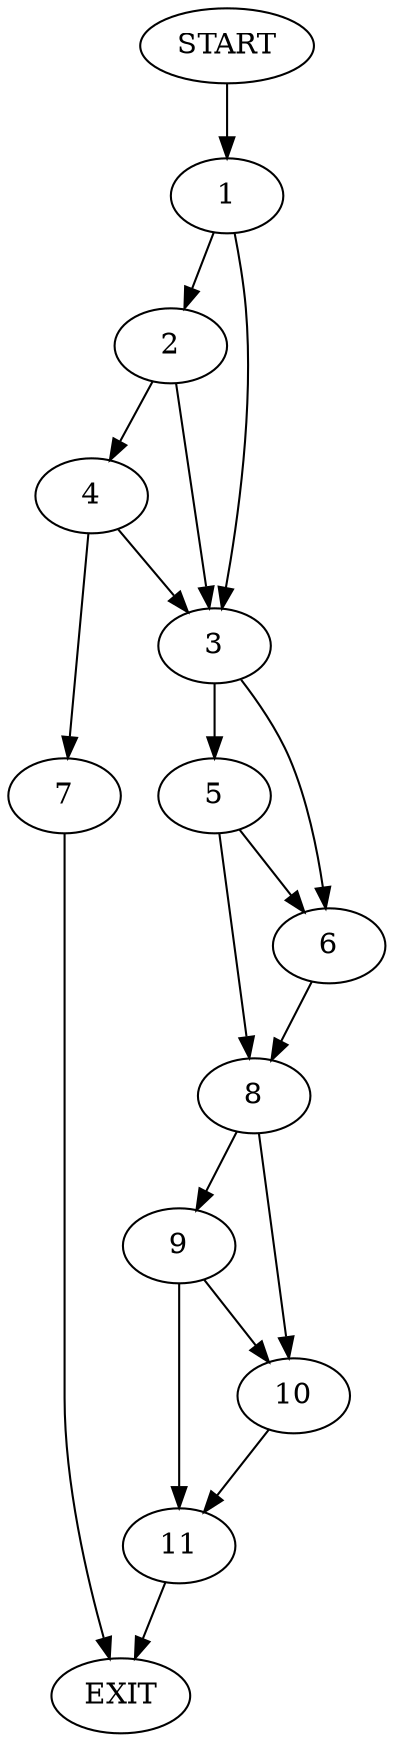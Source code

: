 digraph {
0 [label="START"]
12 [label="EXIT"]
0 -> 1
1 -> 2
1 -> 3
2 -> 4
2 -> 3
3 -> 5
3 -> 6
4 -> 7
4 -> 3
7 -> 12
5 -> 8
5 -> 6
6 -> 8
8 -> 9
8 -> 10
9 -> 11
9 -> 10
10 -> 11
11 -> 12
}
